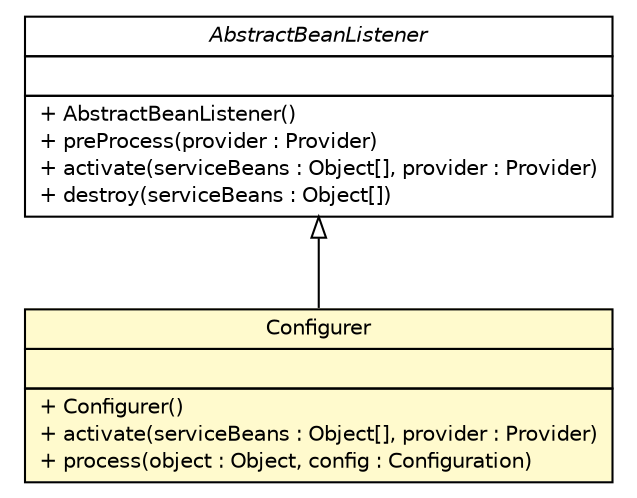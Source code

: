 #!/usr/local/bin/dot
#
# Class diagram 
# Generated by UMLGraph version R5_6 (http://www.umlgraph.org/)
#

digraph G {
	edge [fontname="Helvetica",fontsize=10,labelfontname="Helvetica",labelfontsize=10];
	node [fontname="Helvetica",fontsize=10,shape=plaintext];
	nodesep=0.25;
	ranksep=0.5;
	// sorcer.config.Configurer
	c138022 [label=<<table title="sorcer.config.Configurer" border="0" cellborder="1" cellspacing="0" cellpadding="2" port="p" bgcolor="lemonChiffon" href="./Configurer.html">
		<tr><td><table border="0" cellspacing="0" cellpadding="1">
<tr><td align="center" balign="center"> Configurer </td></tr>
		</table></td></tr>
		<tr><td><table border="0" cellspacing="0" cellpadding="1">
<tr><td align="left" balign="left">  </td></tr>
		</table></td></tr>
		<tr><td><table border="0" cellspacing="0" cellpadding="1">
<tr><td align="left" balign="left"> + Configurer() </td></tr>
<tr><td align="left" balign="left"> + activate(serviceBeans : Object[], provider : Provider) </td></tr>
<tr><td align="left" balign="left"> + process(object : Object, config : Configuration) </td></tr>
		</table></td></tr>
		</table>>, URL="./Configurer.html", fontname="Helvetica", fontcolor="black", fontsize=10.0];
	// sorcer.config.AbstractBeanListener
	c138028 [label=<<table title="sorcer.config.AbstractBeanListener" border="0" cellborder="1" cellspacing="0" cellpadding="2" port="p" href="./AbstractBeanListener.html">
		<tr><td><table border="0" cellspacing="0" cellpadding="1">
<tr><td align="center" balign="center"><font face="Helvetica-Oblique"> AbstractBeanListener </font></td></tr>
		</table></td></tr>
		<tr><td><table border="0" cellspacing="0" cellpadding="1">
<tr><td align="left" balign="left">  </td></tr>
		</table></td></tr>
		<tr><td><table border="0" cellspacing="0" cellpadding="1">
<tr><td align="left" balign="left"> + AbstractBeanListener() </td></tr>
<tr><td align="left" balign="left"> + preProcess(provider : Provider) </td></tr>
<tr><td align="left" balign="left"> + activate(serviceBeans : Object[], provider : Provider) </td></tr>
<tr><td align="left" balign="left"> + destroy(serviceBeans : Object[]) </td></tr>
		</table></td></tr>
		</table>>, URL="./AbstractBeanListener.html", fontname="Helvetica", fontcolor="black", fontsize=10.0];
	//sorcer.config.Configurer extends sorcer.config.AbstractBeanListener
	c138028:p -> c138022:p [dir=back,arrowtail=empty];
}

